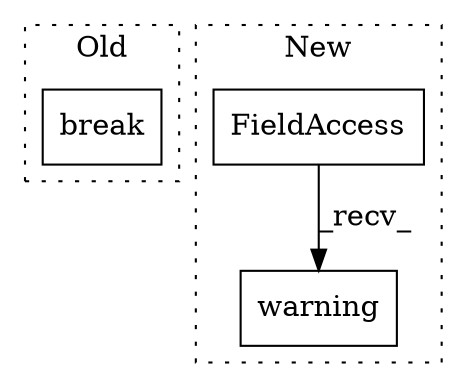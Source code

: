 digraph G {
subgraph cluster0 {
1 [label="break" a="10" s="41426" l="6" shape="box"];
label = "Old";
style="dotted";
}
subgraph cluster1 {
2 [label="warning" a="32" s="43396,43456" l="8,1" shape="box"];
3 [label="FieldAccess" a="22" s="43385" l="10" shape="box"];
label = "New";
style="dotted";
}
3 -> 2 [label="_recv_"];
}